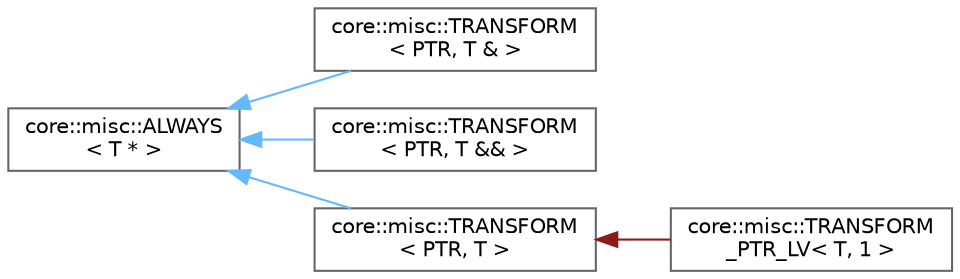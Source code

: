 digraph "Graphical Class Hierarchy"
{
 // INTERACTIVE_SVG=YES
 // LATEX_PDF_SIZE
  bgcolor="transparent";
  edge [fontname=Helvetica,fontsize=10,labelfontname=Helvetica,labelfontsize=10];
  node [fontname=Helvetica,fontsize=10,shape=box,height=0.2,width=0.4];
  rankdir="LR";
  Node0 [id="Node000000",label="core::misc::ALWAYS\l\< T * \>",height=0.2,width=0.4,color="grey40", fillcolor="white", style="filled",URL="$dc/de6/a00167.html",tooltip=" "];
  Node0 -> Node1 [id="edge8_Node000000_Node000001",dir="back",color="steelblue1",style="solid",tooltip=" "];
  Node1 [id="Node000001",label="core::misc::TRANSFORM\l\< PTR, T & \>",height=0.2,width=0.4,color="grey40", fillcolor="white", style="filled",URL="$db/dbc/a00395.html",tooltip=" "];
  Node0 -> Node2 [id="edge9_Node000000_Node000002",dir="back",color="steelblue1",style="solid",tooltip=" "];
  Node2 [id="Node000002",label="core::misc::TRANSFORM\l\< PTR, T && \>",height=0.2,width=0.4,color="grey40", fillcolor="white", style="filled",URL="$d1/d53/a00399.html",tooltip=" "];
  Node0 -> Node3 [id="edge10_Node000000_Node000003",dir="back",color="steelblue1",style="solid",tooltip=" "];
  Node3 [id="Node000003",label="core::misc::TRANSFORM\l\< PTR, T \>",height=0.2,width=0.4,color="grey40", fillcolor="white", style="filled",URL="$db/d95/a00391.html",tooltip=" "];
  Node3 -> Node4 [id="edge11_Node000003_Node000004",dir="back",color="firebrick4",style="solid",tooltip=" "];
  Node4 [id="Node000004",label="core::misc::TRANSFORM\l_PTR_LV\< T, 1 \>",height=0.2,width=0.4,color="grey40", fillcolor="white", style="filled",URL="$d0/dd6/a00415.html",tooltip=" "];
}

